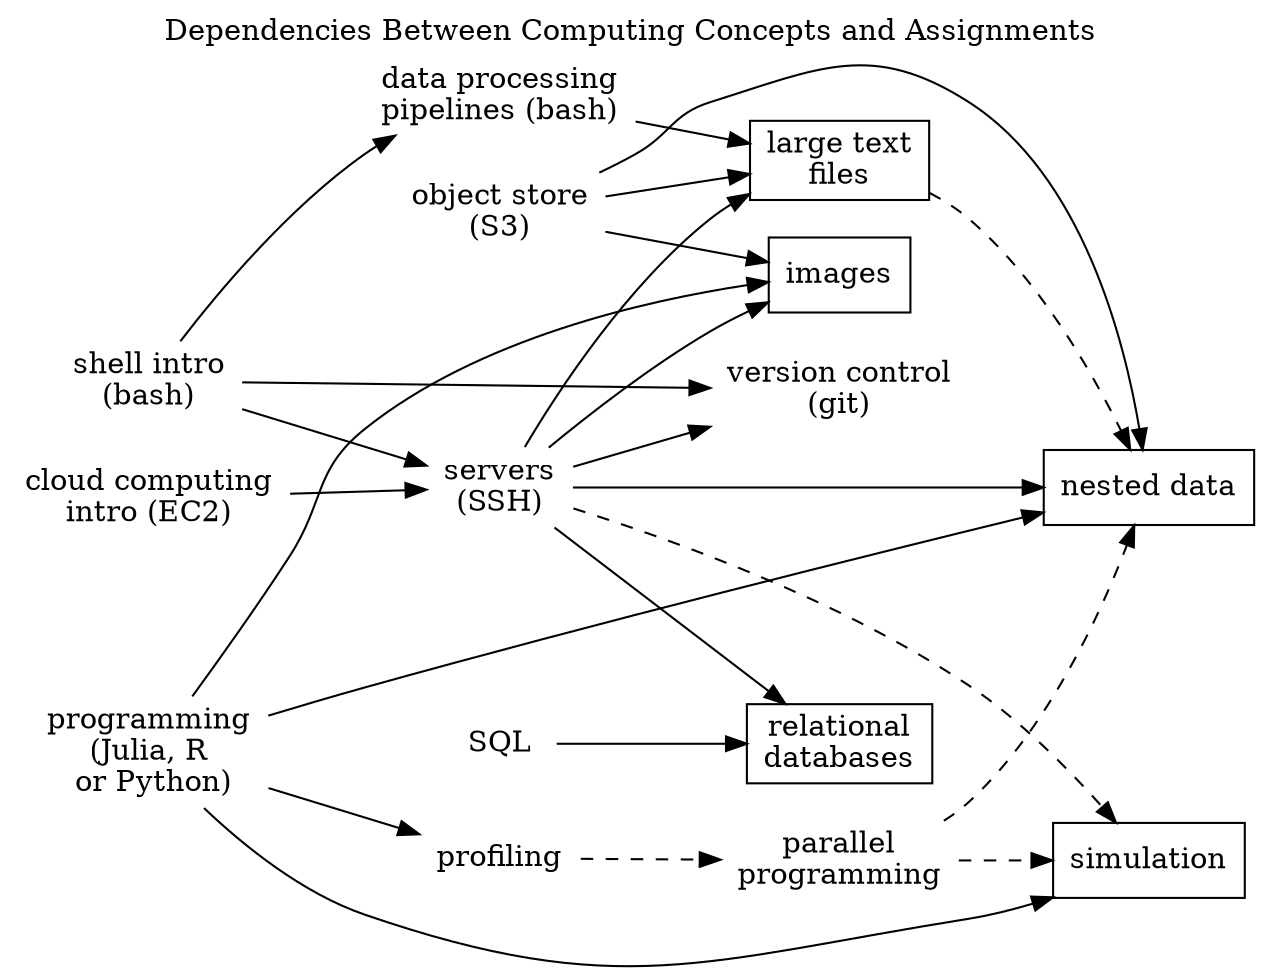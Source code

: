digraph {
rankdir = LR;
labelloc="t";
label="Dependencies Between Computing Concepts and Assignments";

// assignments
node [shape = rectangle]
large_text_files [label = "large text\nfiles"]
nested_data [label = "nested data"]
database [label = "relational\ndatabases"]
images [label = "images"]
simulation [label = "simulation"]

// tech skills
node [shape = none]
shell_intro [label = "shell intro\n(bash)"]
shell_advanced [label = "data processing\n\pipelines (bash)"]
ssh [label = "servers\n(SSH)"]
git [label = "version control\n(git)"]
profiling
parallel [label = "parallel\nprogramming"]
ec2 [label = "cloud computing\nintro (EC2)"]
sql [label = "SQL"]
s3 [label = "object store\n(S3)"]
programming [label = "programming\n(Julia, R\n or Python)"]

// hard dependencies
shell_intro -> ssh
shell_intro -> git
shell_intro -> shell_advanced
shell_advanced -> large_text_files
ec2 -> ssh
ssh -> git
sql -> database
s3 -> large_text_files
s3 -> nested_data
s3 -> images
ssh -> large_text_files
ssh -> nested_data
ssh -> images
ssh -> database
programming -> nested_data
programming -> profiling
programming -> images
programming -> simulation


// soft dependencies
edge [style = dashed]
parallel -> simulation
parallel -> nested_data
profiling -> parallel
large_text_files -> nested_data
ssh -> simulation

}

